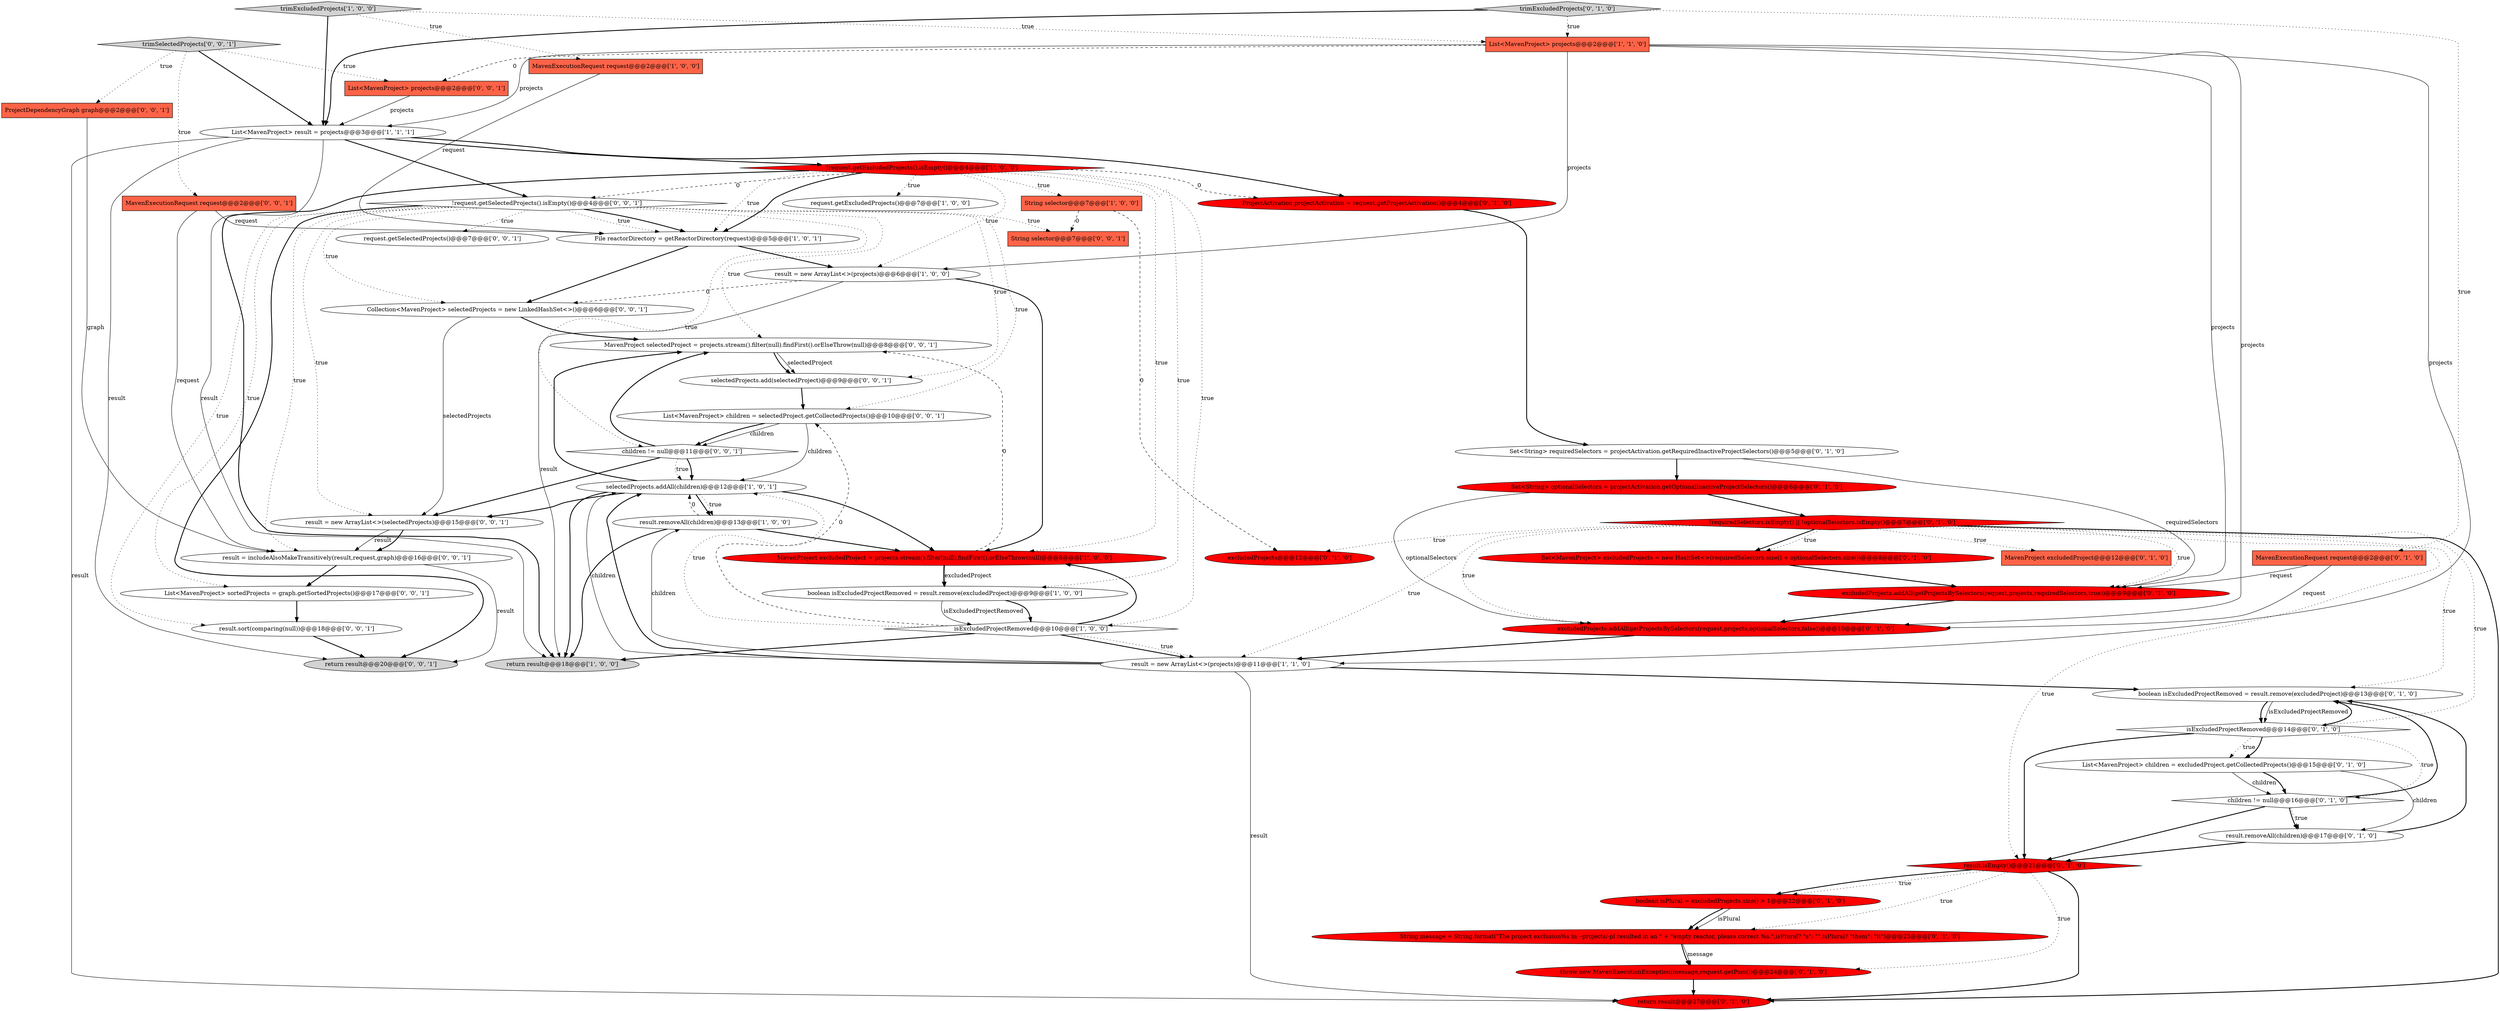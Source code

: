 digraph {
53 [style = filled, label = "result.sort(comparing(null))@@@18@@@['0', '0', '1']", fillcolor = white, shape = ellipse image = "AAA0AAABBB3BBB"];
25 [style = filled, label = "boolean isExcludedProjectRemoved = result.remove(excludedProject)@@@13@@@['0', '1', '0']", fillcolor = white, shape = ellipse image = "AAA0AAABBB2BBB"];
48 [style = filled, label = "String selector@@@7@@@['0', '0', '1']", fillcolor = tomato, shape = box image = "AAA0AAABBB3BBB"];
31 [style = filled, label = "Set<MavenProject> excludedProjects = new HashSet<>(requiredSelectors.size() + optionalSelectors.size())@@@8@@@['0', '1', '0']", fillcolor = red, shape = ellipse image = "AAA1AAABBB2BBB"];
2 [style = filled, label = "result.removeAll(children)@@@13@@@['1', '0', '0']", fillcolor = white, shape = ellipse image = "AAA0AAABBB1BBB"];
11 [style = filled, label = "isExcludedProjectRemoved@@@10@@@['1', '0', '0']", fillcolor = white, shape = diamond image = "AAA0AAABBB1BBB"];
16 [style = filled, label = "trimExcludedProjects['0', '1', '0']", fillcolor = lightgray, shape = diamond image = "AAA0AAABBB2BBB"];
42 [style = filled, label = "!request.getSelectedProjects().isEmpty()@@@4@@@['0', '0', '1']", fillcolor = white, shape = diamond image = "AAA0AAABBB3BBB"];
12 [style = filled, label = "selectedProjects.addAll(children)@@@12@@@['1', '0', '1']", fillcolor = white, shape = ellipse image = "AAA0AAABBB1BBB"];
14 [style = filled, label = "File reactorDirectory = getReactorDirectory(request)@@@5@@@['1', '0', '1']", fillcolor = white, shape = ellipse image = "AAA0AAABBB1BBB"];
37 [style = filled, label = "MavenProject selectedProject = projects.stream().filter(null).findFirst().orElseThrow(null)@@@8@@@['0', '0', '1']", fillcolor = white, shape = ellipse image = "AAA0AAABBB3BBB"];
18 [style = filled, label = "!requiredSelectors.isEmpty() || !optionalSelectors.isEmpty()@@@7@@@['0', '1', '0']", fillcolor = red, shape = diamond image = "AAA1AAABBB2BBB"];
40 [style = filled, label = "List<MavenProject> sortedProjects = graph.getSortedProjects()@@@17@@@['0', '0', '1']", fillcolor = white, shape = ellipse image = "AAA0AAABBB3BBB"];
50 [style = filled, label = "selectedProjects.add(selectedProject)@@@9@@@['0', '0', '1']", fillcolor = white, shape = ellipse image = "AAA0AAABBB3BBB"];
1 [style = filled, label = "!request.getExcludedProjects().isEmpty()@@@4@@@['1', '0', '0']", fillcolor = red, shape = diamond image = "AAA1AAABBB1BBB"];
46 [style = filled, label = "trimSelectedProjects['0', '0', '1']", fillcolor = lightgray, shape = diamond image = "AAA0AAABBB3BBB"];
23 [style = filled, label = "boolean isPlural = excludedProjects.size() > 1@@@22@@@['0', '1', '0']", fillcolor = red, shape = ellipse image = "AAA1AAABBB2BBB"];
38 [style = filled, label = "MavenExecutionRequest request@@@2@@@['0', '0', '1']", fillcolor = tomato, shape = box image = "AAA0AAABBB3BBB"];
41 [style = filled, label = "List<MavenProject> children = selectedProject.getCollectedProjects()@@@10@@@['0', '0', '1']", fillcolor = white, shape = ellipse image = "AAA0AAABBB3BBB"];
21 [style = filled, label = "Set<String> optionalSelectors = projectActivation.getOptionalInactiveProjectSelectors()@@@6@@@['0', '1', '0']", fillcolor = red, shape = ellipse image = "AAA1AAABBB2BBB"];
27 [style = filled, label = "isExcludedProjectRemoved@@@14@@@['0', '1', '0']", fillcolor = white, shape = diamond image = "AAA0AAABBB2BBB"];
39 [style = filled, label = "result = new ArrayList<>(selectedProjects)@@@15@@@['0', '0', '1']", fillcolor = white, shape = ellipse image = "AAA0AAABBB3BBB"];
45 [style = filled, label = "request.getSelectedProjects()@@@7@@@['0', '0', '1']", fillcolor = white, shape = ellipse image = "AAA0AAABBB3BBB"];
22 [style = filled, label = "MavenExecutionRequest request@@@2@@@['0', '1', '0']", fillcolor = tomato, shape = box image = "AAA0AAABBB2BBB"];
51 [style = filled, label = "return result@@@20@@@['0', '0', '1']", fillcolor = lightgray, shape = ellipse image = "AAA0AAABBB3BBB"];
17 [style = filled, label = "MavenProject excludedProject@@@12@@@['0', '1', '0']", fillcolor = tomato, shape = box image = "AAA0AAABBB2BBB"];
7 [style = filled, label = "result = new ArrayList<>(projects)@@@6@@@['1', '0', '0']", fillcolor = white, shape = ellipse image = "AAA0AAABBB1BBB"];
5 [style = filled, label = "List<MavenProject> projects@@@2@@@['1', '1', '0']", fillcolor = tomato, shape = box image = "AAA0AAABBB1BBB"];
36 [style = filled, label = "String message = String.format(\"The project exclusion%s in --projects/-pl resulted in an \" + \"empty reactor, please correct %s.\",isPlural? \"s\": \"\",isPlural? \"them\": \"it\")@@@23@@@['0', '1', '0']", fillcolor = red, shape = ellipse image = "AAA1AAABBB2BBB"];
0 [style = filled, label = "MavenExecutionRequest request@@@2@@@['1', '0', '0']", fillcolor = tomato, shape = box image = "AAA0AAABBB1BBB"];
32 [style = filled, label = "excludedProjects.addAll(getProjectsBySelectors(request,projects,requiredSelectors,true))@@@9@@@['0', '1', '0']", fillcolor = red, shape = ellipse image = "AAA1AAABBB2BBB"];
28 [style = filled, label = "excludedProjects@@@12@@@['0', '1', '0']", fillcolor = red, shape = ellipse image = "AAA1AAABBB2BBB"];
19 [style = filled, label = "return result@@@27@@@['0', '1', '0']", fillcolor = red, shape = ellipse image = "AAA1AAABBB2BBB"];
35 [style = filled, label = "List<MavenProject> children = excludedProject.getCollectedProjects()@@@15@@@['0', '1', '0']", fillcolor = white, shape = ellipse image = "AAA0AAABBB2BBB"];
3 [style = filled, label = "trimExcludedProjects['1', '0', '0']", fillcolor = lightgray, shape = diamond image = "AAA0AAABBB1BBB"];
8 [style = filled, label = "boolean isExcludedProjectRemoved = result.remove(excludedProject)@@@9@@@['1', '0', '0']", fillcolor = white, shape = ellipse image = "AAA0AAABBB1BBB"];
29 [style = filled, label = "result.isEmpty()@@@21@@@['0', '1', '0']", fillcolor = red, shape = diamond image = "AAA1AAABBB2BBB"];
47 [style = filled, label = "Collection<MavenProject> selectedProjects = new LinkedHashSet<>()@@@6@@@['0', '0', '1']", fillcolor = white, shape = ellipse image = "AAA0AAABBB3BBB"];
26 [style = filled, label = "result.removeAll(children)@@@17@@@['0', '1', '0']", fillcolor = white, shape = ellipse image = "AAA0AAABBB2BBB"];
20 [style = filled, label = "children != null@@@16@@@['0', '1', '0']", fillcolor = white, shape = diamond image = "AAA0AAABBB2BBB"];
30 [style = filled, label = "throw new MavenExecutionException(message,request.getPom())@@@24@@@['0', '1', '0']", fillcolor = red, shape = ellipse image = "AAA1AAABBB2BBB"];
10 [style = filled, label = "MavenProject excludedProject = projects.stream().filter(null).findFirst().orElseThrow(null)@@@8@@@['1', '0', '0']", fillcolor = red, shape = ellipse image = "AAA1AAABBB1BBB"];
13 [style = filled, label = "return result@@@18@@@['1', '0', '0']", fillcolor = lightgray, shape = ellipse image = "AAA0AAABBB1BBB"];
33 [style = filled, label = "Set<String> requiredSelectors = projectActivation.getRequiredInactiveProjectSelectors()@@@5@@@['0', '1', '0']", fillcolor = white, shape = ellipse image = "AAA0AAABBB2BBB"];
49 [style = filled, label = "List<MavenProject> projects@@@2@@@['0', '0', '1']", fillcolor = tomato, shape = box image = "AAA0AAABBB3BBB"];
6 [style = filled, label = "List<MavenProject> result = projects@@@3@@@['1', '1', '1']", fillcolor = white, shape = ellipse image = "AAA0AAABBB1BBB"];
43 [style = filled, label = "ProjectDependencyGraph graph@@@2@@@['0', '0', '1']", fillcolor = tomato, shape = box image = "AAA0AAABBB3BBB"];
9 [style = filled, label = "result = new ArrayList<>(projects)@@@11@@@['1', '1', '0']", fillcolor = white, shape = ellipse image = "AAA0AAABBB1BBB"];
24 [style = filled, label = "ProjectActivation projectActivation = request.getProjectActivation()@@@4@@@['0', '1', '0']", fillcolor = red, shape = ellipse image = "AAA1AAABBB2BBB"];
44 [style = filled, label = "result = includeAlsoMakeTransitively(result,request,graph)@@@16@@@['0', '0', '1']", fillcolor = white, shape = ellipse image = "AAA0AAABBB3BBB"];
4 [style = filled, label = "request.getExcludedProjects()@@@7@@@['1', '0', '0']", fillcolor = white, shape = ellipse image = "AAA0AAABBB1BBB"];
15 [style = filled, label = "String selector@@@7@@@['1', '0', '0']", fillcolor = tomato, shape = box image = "AAA1AAABBB1BBB"];
34 [style = filled, label = "excludedProjects.addAll(getProjectsBySelectors(request,projects,optionalSelectors,false))@@@10@@@['0', '1', '0']", fillcolor = red, shape = ellipse image = "AAA1AAABBB2BBB"];
52 [style = filled, label = "children != null@@@11@@@['0', '0', '1']", fillcolor = white, shape = diamond image = "AAA0AAABBB3BBB"];
1->42 [style = dashed, label="0"];
9->12 [style = solid, label="children"];
34->9 [style = bold, label=""];
42->47 [style = dotted, label="true"];
41->52 [style = solid, label="children"];
20->26 [style = bold, label=""];
35->26 [style = solid, label="children"];
11->12 [style = dotted, label="true"];
44->51 [style = solid, label="result"];
29->23 [style = dotted, label="true"];
47->37 [style = bold, label=""];
32->34 [style = bold, label=""];
5->34 [style = solid, label="projects"];
11->9 [style = bold, label=""];
1->13 [style = bold, label=""];
21->18 [style = bold, label=""];
18->34 [style = dotted, label="true"];
14->7 [style = bold, label=""];
2->12 [style = dashed, label="0"];
0->14 [style = solid, label="request"];
12->2 [style = bold, label=""];
12->10 [style = bold, label=""];
46->49 [style = dotted, label="true"];
10->8 [style = bold, label=""];
35->20 [style = solid, label="children"];
11->13 [style = bold, label=""];
42->48 [style = dotted, label="true"];
16->5 [style = dotted, label="true"];
6->13 [style = solid, label="result"];
3->0 [style = dotted, label="true"];
23->36 [style = bold, label=""];
21->34 [style = solid, label="optionalSelectors"];
27->35 [style = dotted, label="true"];
36->30 [style = solid, label="message"];
8->11 [style = bold, label=""];
27->25 [style = bold, label=""];
29->36 [style = dotted, label="true"];
5->49 [style = dashed, label="0"];
18->31 [style = bold, label=""];
15->28 [style = dashed, label="0"];
5->7 [style = solid, label="projects"];
35->20 [style = bold, label=""];
16->6 [style = bold, label=""];
52->37 [style = bold, label=""];
46->6 [style = bold, label=""];
20->26 [style = dotted, label="true"];
12->2 [style = dotted, label="true"];
18->19 [style = bold, label=""];
10->8 [style = solid, label="excludedProject"];
1->4 [style = dotted, label="true"];
29->23 [style = bold, label=""];
20->25 [style = bold, label=""];
12->37 [style = bold, label=""];
7->13 [style = solid, label="result"];
5->6 [style = solid, label="projects"];
25->27 [style = bold, label=""];
30->19 [style = bold, label=""];
36->30 [style = bold, label=""];
52->12 [style = bold, label=""];
3->5 [style = dotted, label="true"];
1->24 [style = dashed, label="0"];
27->20 [style = dotted, label="true"];
1->15 [style = dotted, label="true"];
41->12 [style = solid, label="children"];
52->12 [style = dotted, label="true"];
22->32 [style = solid, label="request"];
1->8 [style = dotted, label="true"];
42->52 [style = dotted, label="true"];
18->17 [style = dotted, label="true"];
27->29 [style = bold, label=""];
42->45 [style = dotted, label="true"];
50->41 [style = bold, label=""];
38->44 [style = solid, label="request"];
18->27 [style = dotted, label="true"];
22->34 [style = solid, label="request"];
18->29 [style = dotted, label="true"];
42->39 [style = dotted, label="true"];
9->2 [style = solid, label="children"];
5->9 [style = solid, label="projects"];
40->53 [style = bold, label=""];
1->10 [style = dotted, label="true"];
42->44 [style = dotted, label="true"];
31->32 [style = bold, label=""];
6->42 [style = bold, label=""];
3->6 [style = bold, label=""];
15->48 [style = dashed, label="0"];
6->24 [style = bold, label=""];
43->44 [style = solid, label="graph"];
11->9 [style = dotted, label="true"];
2->10 [style = bold, label=""];
42->40 [style = dotted, label="true"];
9->19 [style = solid, label="result"];
6->19 [style = solid, label="result"];
27->35 [style = bold, label=""];
42->51 [style = bold, label=""];
42->53 [style = dotted, label="true"];
42->14 [style = bold, label=""];
42->41 [style = dotted, label="true"];
24->33 [style = bold, label=""];
6->1 [style = bold, label=""];
12->13 [style = bold, label=""];
29->19 [style = bold, label=""];
11->10 [style = bold, label=""];
18->9 [style = dotted, label="true"];
8->11 [style = solid, label="isExcludedProjectRemoved"];
14->47 [style = bold, label=""];
33->32 [style = solid, label="requiredSelectors"];
25->27 [style = solid, label="isExcludedProjectRemoved"];
9->12 [style = bold, label=""];
12->39 [style = bold, label=""];
46->38 [style = dotted, label="true"];
6->51 [style = solid, label="result"];
7->47 [style = dashed, label="0"];
5->32 [style = solid, label="projects"];
52->39 [style = bold, label=""];
47->39 [style = solid, label="selectedProjects"];
39->44 [style = solid, label="result"];
39->44 [style = bold, label=""];
53->51 [style = bold, label=""];
18->25 [style = dotted, label="true"];
20->29 [style = bold, label=""];
7->10 [style = bold, label=""];
23->36 [style = solid, label="isPlural"];
37->50 [style = solid, label="selectedProject"];
42->50 [style = dotted, label="true"];
26->29 [style = bold, label=""];
49->6 [style = solid, label="projects"];
26->25 [style = bold, label=""];
1->11 [style = dotted, label="true"];
44->40 [style = bold, label=""];
1->14 [style = dotted, label="true"];
16->22 [style = dotted, label="true"];
18->32 [style = dotted, label="true"];
41->52 [style = bold, label=""];
2->13 [style = bold, label=""];
1->7 [style = dotted, label="true"];
42->14 [style = dotted, label="true"];
38->14 [style = solid, label="request"];
18->28 [style = dotted, label="true"];
9->25 [style = bold, label=""];
29->30 [style = dotted, label="true"];
11->41 [style = dashed, label="0"];
10->37 [style = dashed, label="0"];
1->14 [style = bold, label=""];
18->31 [style = dotted, label="true"];
33->21 [style = bold, label=""];
42->37 [style = dotted, label="true"];
37->50 [style = bold, label=""];
46->43 [style = dotted, label="true"];
}

